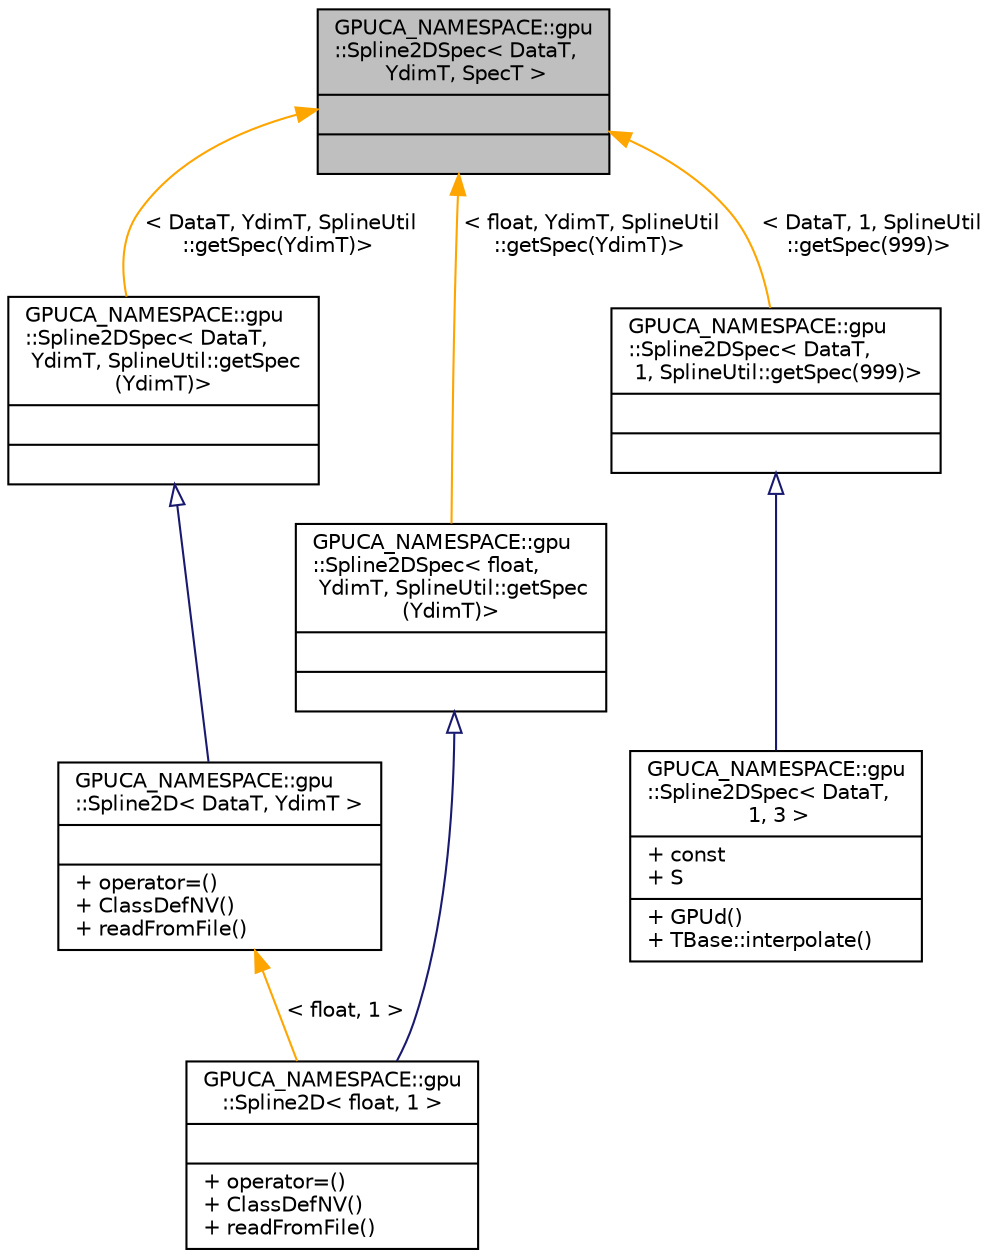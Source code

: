 digraph "GPUCA_NAMESPACE::gpu::Spline2DSpec&lt; DataT, YdimT, SpecT &gt;"
{
 // INTERACTIVE_SVG=YES
  bgcolor="transparent";
  edge [fontname="Helvetica",fontsize="10",labelfontname="Helvetica",labelfontsize="10"];
  node [fontname="Helvetica",fontsize="10",shape=record];
  Node0 [label="{GPUCA_NAMESPACE::gpu\l::Spline2DSpec\< DataT,\l YdimT, SpecT \>\n||}",height=0.2,width=0.4,color="black", fillcolor="grey75", style="filled", fontcolor="black"];
  Node0 -> Node1 [dir="back",color="orange",fontsize="10",style="solid",label=" \< DataT, YdimT, SplineUtil\l::getSpec(YdimT)\>" ,fontname="Helvetica"];
  Node1 [label="{GPUCA_NAMESPACE::gpu\l::Spline2DSpec\< DataT,\l YdimT, SplineUtil::getSpec\l(YdimT)\>\n||}",height=0.2,width=0.4,color="black",URL="$d1/d03/classGPUCA__NAMESPACE_1_1gpu_1_1Spline2DSpec.html"];
  Node1 -> Node2 [dir="back",color="midnightblue",fontsize="10",style="solid",arrowtail="onormal",fontname="Helvetica"];
  Node2 [label="{GPUCA_NAMESPACE::gpu\l::Spline2D\< DataT, YdimT \>\n||+ operator=()\l+ ClassDefNV()\l+ readFromFile()\l}",height=0.2,width=0.4,color="black",URL="$d3/dc3/classGPUCA__NAMESPACE_1_1gpu_1_1Spline2D.html"];
  Node2 -> Node3 [dir="back",color="orange",fontsize="10",style="solid",label=" \< float, 1 \>" ,fontname="Helvetica"];
  Node3 [label="{GPUCA_NAMESPACE::gpu\l::Spline2D\< float, 1 \>\n||+ operator=()\l+ ClassDefNV()\l+ readFromFile()\l}",height=0.2,width=0.4,color="black",URL="$d3/dc3/classGPUCA__NAMESPACE_1_1gpu_1_1Spline2D.html"];
  Node0 -> Node4 [dir="back",color="orange",fontsize="10",style="solid",label=" \< float, YdimT, SplineUtil\l::getSpec(YdimT)\>" ,fontname="Helvetica"];
  Node4 [label="{GPUCA_NAMESPACE::gpu\l::Spline2DSpec\< float,\l YdimT, SplineUtil::getSpec\l(YdimT)\>\n||}",height=0.2,width=0.4,color="black",URL="$d1/d03/classGPUCA__NAMESPACE_1_1gpu_1_1Spline2DSpec.html"];
  Node4 -> Node3 [dir="back",color="midnightblue",fontsize="10",style="solid",arrowtail="onormal",fontname="Helvetica"];
  Node0 -> Node5 [dir="back",color="orange",fontsize="10",style="solid",label=" \< DataT, 1, SplineUtil\l::getSpec(999)\>" ,fontname="Helvetica"];
  Node5 [label="{GPUCA_NAMESPACE::gpu\l::Spline2DSpec\< DataT,\l 1, SplineUtil::getSpec(999)\>\n||}",height=0.2,width=0.4,color="black",URL="$d1/d03/classGPUCA__NAMESPACE_1_1gpu_1_1Spline2DSpec.html"];
  Node5 -> Node6 [dir="back",color="midnightblue",fontsize="10",style="solid",arrowtail="onormal",fontname="Helvetica"];
  Node6 [label="{GPUCA_NAMESPACE::gpu\l::Spline2DSpec\< DataT,\l 1, 3 \>\n|+ const\l+ S\l|+ GPUd()\l+ TBase::interpolate()\l}",height=0.2,width=0.4,color="black",URL="$d2/d0d/classGPUCA__NAMESPACE_1_1gpu_1_1Spline2DSpec_3_01DataT_00_011_00_013_01_4.html"];
}
